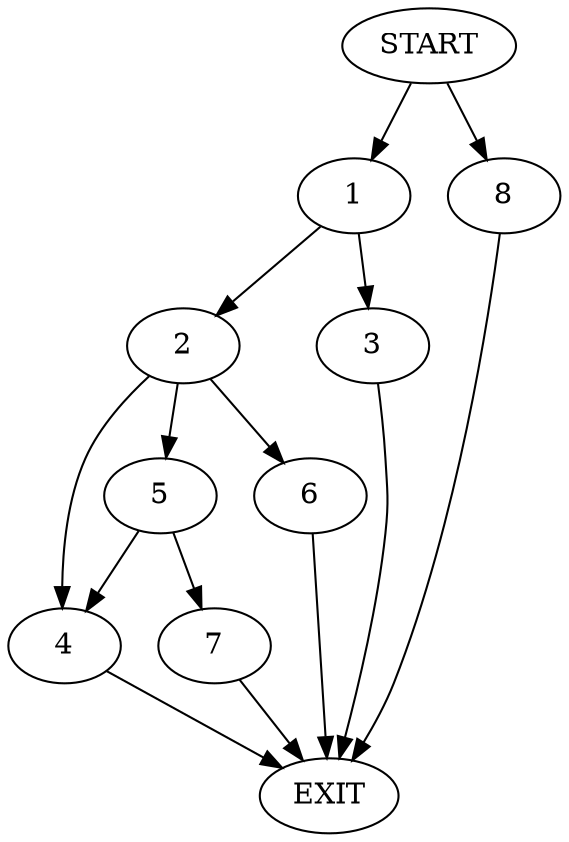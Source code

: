 digraph {
0 [label="START"]
9 [label="EXIT"]
0 -> 1
1 -> 2
1 -> 3
2 -> 4
2 -> 5
2 -> 6
3 -> 9
4 -> 9
5 -> 4
5 -> 7
6 -> 9
0 -> 8
8 -> 9
7 -> 9
}
